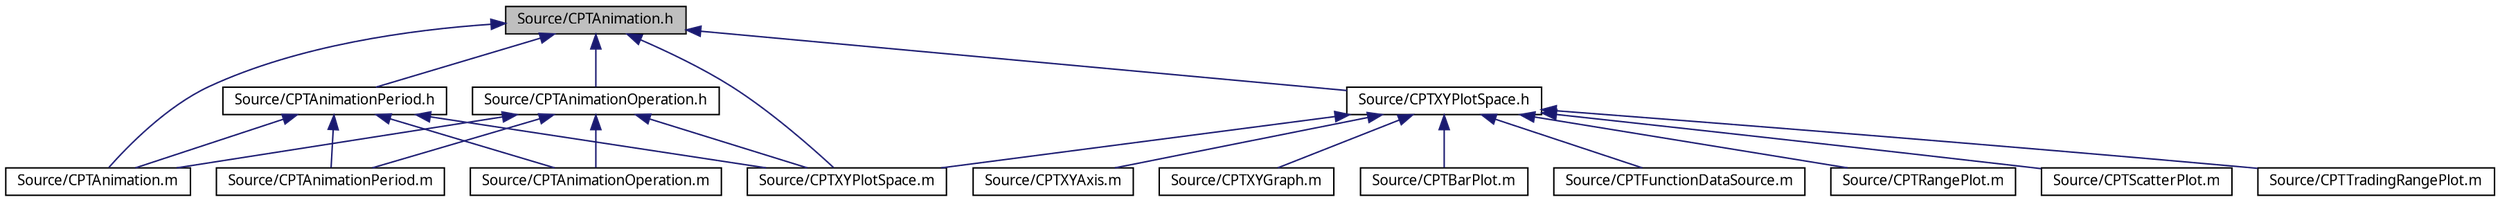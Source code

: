 digraph "Source/CPTAnimation.h"
{
 // LATEX_PDF_SIZE
  bgcolor="transparent";
  edge [fontname="Lucinda Grande",fontsize="10",labelfontname="Lucinda Grande",labelfontsize="10"];
  node [fontname="Lucinda Grande",fontsize="10",shape=record];
  Node1 [label="Source/CPTAnimation.h",height=0.2,width=0.4,color="black", fillcolor="grey75", style="filled", fontcolor="black",tooltip=" "];
  Node1 -> Node2 [dir="back",color="midnightblue",fontsize="10",style="solid",fontname="Lucinda Grande"];
  Node2 [label="Source/CPTAnimation.m",height=0.2,width=0.4,color="black",URL="$_c_p_t_animation_8m.html",tooltip=" "];
  Node1 -> Node3 [dir="back",color="midnightblue",fontsize="10",style="solid",fontname="Lucinda Grande"];
  Node3 [label="Source/CPTAnimationOperation.h",height=0.2,width=0.4,color="black",URL="$_c_p_t_animation_operation_8h.html",tooltip=" "];
  Node3 -> Node2 [dir="back",color="midnightblue",fontsize="10",style="solid",fontname="Lucinda Grande"];
  Node3 -> Node4 [dir="back",color="midnightblue",fontsize="10",style="solid",fontname="Lucinda Grande"];
  Node4 [label="Source/CPTAnimationOperation.m",height=0.2,width=0.4,color="black",URL="$_c_p_t_animation_operation_8m.html",tooltip=" "];
  Node3 -> Node5 [dir="back",color="midnightblue",fontsize="10",style="solid",fontname="Lucinda Grande"];
  Node5 [label="Source/CPTAnimationPeriod.m",height=0.2,width=0.4,color="black",URL="$_c_p_t_animation_period_8m.html",tooltip=" "];
  Node3 -> Node6 [dir="back",color="midnightblue",fontsize="10",style="solid",fontname="Lucinda Grande"];
  Node6 [label="Source/CPTXYPlotSpace.m",height=0.2,width=0.4,color="black",URL="$_c_p_t_x_y_plot_space_8m.html",tooltip=" "];
  Node1 -> Node7 [dir="back",color="midnightblue",fontsize="10",style="solid",fontname="Lucinda Grande"];
  Node7 [label="Source/CPTAnimationPeriod.h",height=0.2,width=0.4,color="black",URL="$_c_p_t_animation_period_8h.html",tooltip=" "];
  Node7 -> Node2 [dir="back",color="midnightblue",fontsize="10",style="solid",fontname="Lucinda Grande"];
  Node7 -> Node4 [dir="back",color="midnightblue",fontsize="10",style="solid",fontname="Lucinda Grande"];
  Node7 -> Node5 [dir="back",color="midnightblue",fontsize="10",style="solid",fontname="Lucinda Grande"];
  Node7 -> Node6 [dir="back",color="midnightblue",fontsize="10",style="solid",fontname="Lucinda Grande"];
  Node1 -> Node8 [dir="back",color="midnightblue",fontsize="10",style="solid",fontname="Lucinda Grande"];
  Node8 [label="Source/CPTXYPlotSpace.h",height=0.2,width=0.4,color="black",URL="$_c_p_t_x_y_plot_space_8h.html",tooltip=" "];
  Node8 -> Node9 [dir="back",color="midnightblue",fontsize="10",style="solid",fontname="Lucinda Grande"];
  Node9 [label="Source/CPTBarPlot.m",height=0.2,width=0.4,color="black",URL="$_c_p_t_bar_plot_8m.html",tooltip=" "];
  Node8 -> Node10 [dir="back",color="midnightblue",fontsize="10",style="solid",fontname="Lucinda Grande"];
  Node10 [label="Source/CPTFunctionDataSource.m",height=0.2,width=0.4,color="black",URL="$_c_p_t_function_data_source_8m.html",tooltip=" "];
  Node8 -> Node11 [dir="back",color="midnightblue",fontsize="10",style="solid",fontname="Lucinda Grande"];
  Node11 [label="Source/CPTRangePlot.m",height=0.2,width=0.4,color="black",URL="$_c_p_t_range_plot_8m.html",tooltip=" "];
  Node8 -> Node12 [dir="back",color="midnightblue",fontsize="10",style="solid",fontname="Lucinda Grande"];
  Node12 [label="Source/CPTScatterPlot.m",height=0.2,width=0.4,color="black",URL="$_c_p_t_scatter_plot_8m.html",tooltip=" "];
  Node8 -> Node13 [dir="back",color="midnightblue",fontsize="10",style="solid",fontname="Lucinda Grande"];
  Node13 [label="Source/CPTTradingRangePlot.m",height=0.2,width=0.4,color="black",URL="$_c_p_t_trading_range_plot_8m.html",tooltip=" "];
  Node8 -> Node14 [dir="back",color="midnightblue",fontsize="10",style="solid",fontname="Lucinda Grande"];
  Node14 [label="Source/CPTXYAxis.m",height=0.2,width=0.4,color="black",URL="$_c_p_t_x_y_axis_8m.html",tooltip=" "];
  Node8 -> Node15 [dir="back",color="midnightblue",fontsize="10",style="solid",fontname="Lucinda Grande"];
  Node15 [label="Source/CPTXYGraph.m",height=0.2,width=0.4,color="black",URL="$_c_p_t_x_y_graph_8m.html",tooltip=" "];
  Node8 -> Node6 [dir="back",color="midnightblue",fontsize="10",style="solid",fontname="Lucinda Grande"];
  Node1 -> Node6 [dir="back",color="midnightblue",fontsize="10",style="solid",fontname="Lucinda Grande"];
}
